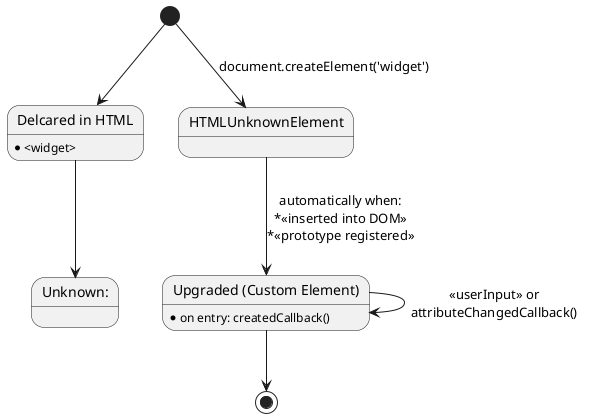 @startuml

state "Delcared in HTML" as Declared
state "HTMLUnknownElement" as Unknown
state "Upgraded (Custom Element)" as Upgraded

[*] --> Declared
[*] --> Unknown: document.createElement('widget')
Declared --> Unknown: << document parsing >>
Unknown --> Upgraded: automatically when:\n*<< inserted into DOM >>\n*<< prototype registered >>

Upgraded --> Upgraded: << userInput >> or\nattributeChangedCallback()

Upgraded --> [*]

Declared: * <widget>
Upgraded: * on entry: createdCallback()

@enduml
